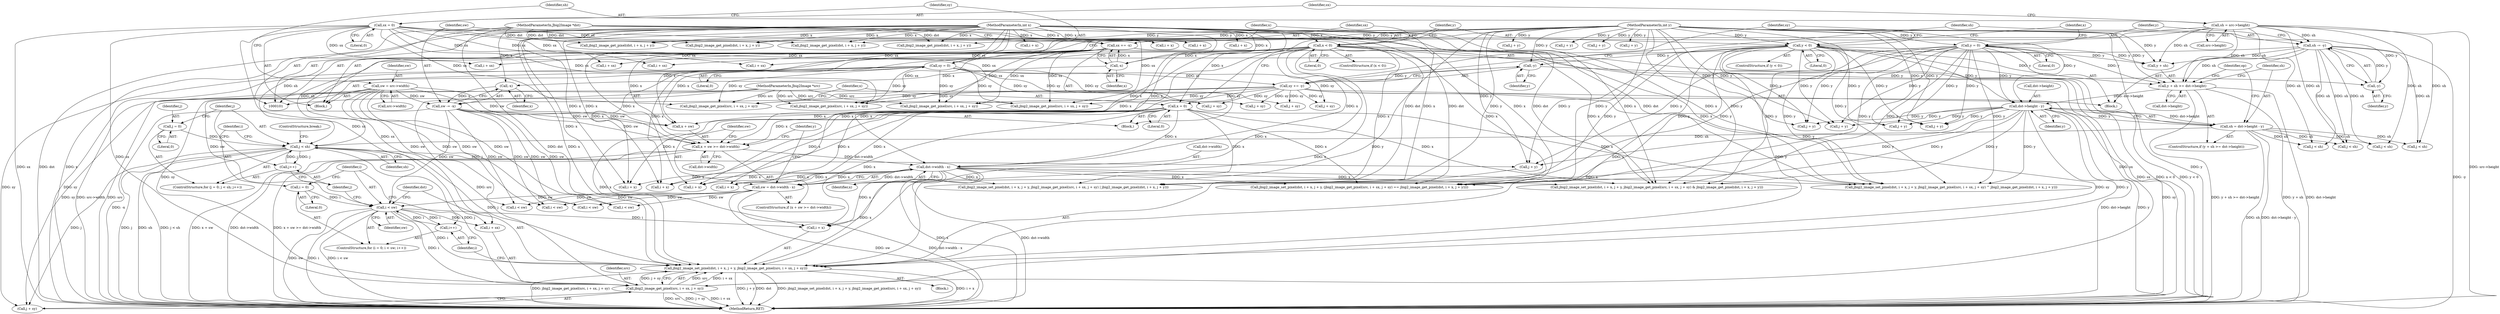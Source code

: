 digraph "0_ghostscript_e698d5c11d27212aa1098bc5b1673a3378563092_4@pointer" {
"1000405" [label="(Call,jbig2_image_set_pixel(dst, i + x, j + y, jbig2_image_get_pixel(src, i + sx, j + sy)))"];
"1000103" [label="(MethodParameterIn,Jbig2Image *dst)"];
"1000399" [label="(Call,i < sw)"];
"1000396" [label="(Call,i = 0)"];
"1000402" [label="(Call,i++)"];
"1000171" [label="(Call,sw = dst->width - x)"];
"1000173" [label="(Call,dst->width - x)"];
"1000164" [label="(Call,x + sw >= dst->width)"];
"1000132" [label="(Call,x < 0)"];
"1000105" [label="(MethodParameterIn,int x)"];
"1000144" [label="(Call,x = 0)"];
"1000140" [label="(Call,sw -= -x)"];
"1000142" [label="(Call,-x)"];
"1000138" [label="(Call,-x)"];
"1000112" [label="(Call,sw = src->width)"];
"1000389" [label="(Call,j < sh)"];
"1000392" [label="(Call,j++)"];
"1000386" [label="(Call,j = 0)"];
"1000186" [label="(Call,sh = dst->height - y)"];
"1000188" [label="(Call,dst->height - y)"];
"1000179" [label="(Call,y + sh >= dst->height)"];
"1000148" [label="(Call,y < 0)"];
"1000106" [label="(MethodParameterIn,int y)"];
"1000160" [label="(Call,y = 0)"];
"1000156" [label="(Call,sh -= -y)"];
"1000158" [label="(Call,-y)"];
"1000154" [label="(Call,-y)"];
"1000118" [label="(Call,sh = src->height)"];
"1000413" [label="(Call,jbig2_image_get_pixel(src, i + sx, j + sy))"];
"1000104" [label="(MethodParameterIn,Jbig2Image *src)"];
"1000124" [label="(Call,sx = 0)"];
"1000136" [label="(Call,sx += -x)"];
"1000152" [label="(Call,sy += -y)"];
"1000128" [label="(Call,sy = 0)"];
"1000258" [label="(Call,i < sw)"];
"1000393" [label="(Identifier,j)"];
"1000140" [label="(Call,sw -= -x)"];
"1000397" [label="(Identifier,i)"];
"1000424" [label="(MethodReturn,RET)"];
"1000172" [label="(Identifier,sw)"];
"1000181" [label="(Identifier,y)"];
"1000136" [label="(Call,sx += -x)"];
"1000415" [label="(Call,i + sx)"];
"1000228" [label="(Call,i + sx)"];
"1000403" [label="(Identifier,i)"];
"1000147" [label="(ControlStructure,if (y < 0))"];
"1000139" [label="(Identifier,x)"];
"1000142" [label="(Call,-x)"];
"1000192" [label="(Identifier,y)"];
"1000189" [label="(Call,dst->height)"];
"1000103" [label="(MethodParameterIn,Jbig2Image *dst)"];
"1000171" [label="(Call,sw = dst->width - x)"];
"1000174" [label="(Call,dst->width)"];
"1000151" [label="(Block,)"];
"1000413" [label="(Call,jbig2_image_get_pixel(src, i + sx, j + sy))"];
"1000269" [label="(Call,j + y)"];
"1000114" [label="(Call,src->width)"];
"1000135" [label="(Block,)"];
"1000124" [label="(Call,sx = 0)"];
"1000313" [label="(Call,i + x)"];
"1000201" [label="(Call,j < sh)"];
"1000316" [label="(Call,j + y)"];
"1000163" [label="(ControlStructure,if (x + sw >= dst->width))"];
"1000164" [label="(Call,x + sw >= dst->width)"];
"1000266" [label="(Call,i + x)"];
"1000186" [label="(Call,sh = dst->height - y)"];
"1000380" [label="(Call,j + y)"];
"1000162" [label="(Literal,0)"];
"1000410" [label="(Call,j + y)"];
"1000226" [label="(Call,jbig2_image_get_pixel(src, i + sx, j + sy))"];
"1000141" [label="(Identifier,sw)"];
"1000295" [label="(Call,j < sh)"];
"1000134" [label="(Literal,0)"];
"1000105" [label="(MethodParameterIn,int x)"];
"1000106" [label="(MethodParameterIn,int y)"];
"1000143" [label="(Identifier,x)"];
"1000363" [label="(Call,j + y)"];
"1000125" [label="(Identifier,sx)"];
"1000129" [label="(Identifier,sy)"];
"1000330" [label="(Call,i + x)"];
"1000148" [label="(Call,y < 0)"];
"1000392" [label="(Call,j++)"];
"1000231" [label="(Call,j + sy)"];
"1000405" [label="(Call,jbig2_image_set_pixel(dst, i + x, j + y, jbig2_image_get_pixel(src, i + sx, j + sy)))"];
"1000325" [label="(Call,j + sy)"];
"1000322" [label="(Call,i + sx)"];
"1000153" [label="(Identifier,sy)"];
"1000406" [label="(Identifier,dst)"];
"1000149" [label="(Identifier,y)"];
"1000286" [label="(Call,j + y)"];
"1000358" [label="(Call,jbig2_image_set_pixel(dst, i + x, j + y, (jbig2_image_get_pixel(src, i + sx, j + sy) == jbig2_image_get_pixel(dst, i + x, j + y))))"];
"1000414" [label="(Identifier,src)"];
"1000386" [label="(Call,j = 0)"];
"1000160" [label="(Call,y = 0)"];
"1000222" [label="(Call,j + y)"];
"1000158" [label="(Call,-y)"];
"1000166" [label="(Identifier,x)"];
"1000131" [label="(ControlStructure,if (x < 0))"];
"1000219" [label="(Call,i + x)"];
"1000264" [label="(Call,jbig2_image_set_pixel(dst, i + x, j + y, jbig2_image_get_pixel(src, i + sx, j + sy) & jbig2_image_get_pixel(dst, i + x, j + y)))"];
"1000108" [label="(Block,)"];
"1000375" [label="(Call,jbig2_image_get_pixel(dst, i + x, j + y))"];
"1000400" [label="(Identifier,i)"];
"1000388" [label="(Literal,0)"];
"1000194" [label="(Identifier,op)"];
"1000137" [label="(Identifier,sx)"];
"1000333" [label="(Call,j + y)"];
"1000161" [label="(Identifier,y)"];
"1000360" [label="(Call,i + x)"];
"1000387" [label="(Identifier,j)"];
"1000177" [label="(Identifier,x)"];
"1000367" [label="(Call,jbig2_image_get_pixel(src, i + sx, j + sy))"];
"1000236" [label="(Call,i + x)"];
"1000159" [label="(Identifier,y)"];
"1000113" [label="(Identifier,sw)"];
"1000390" [label="(Identifier,j)"];
"1000399" [label="(Call,i < sw)"];
"1000112" [label="(Call,sw = src->width)"];
"1000187" [label="(Identifier,sh)"];
"1000389" [label="(Call,j < sh)"];
"1000138" [label="(Call,-x)"];
"1000278" [label="(Call,j + sy)"];
"1000188" [label="(Call,dst->height - y)"];
"1000283" [label="(Call,i + x)"];
"1000183" [label="(Call,dst->height)"];
"1000152" [label="(Call,sy += -y)"];
"1000146" [label="(Literal,0)"];
"1000352" [label="(Call,i < sw)"];
"1000328" [label="(Call,jbig2_image_get_pixel(dst, i + x, j + y))"];
"1000132" [label="(Call,x < 0)"];
"1000156" [label="(Call,sh -= -y)"];
"1000118" [label="(Call,sh = src->height)"];
"1000407" [label="(Call,i + x)"];
"1000234" [label="(Call,jbig2_image_get_pixel(dst, i + x, j + y))"];
"1000395" [label="(ControlStructure,for (i = 0; i < sw; i++))"];
"1000178" [label="(ControlStructure,if (y + sh >= dst->height))"];
"1000150" [label="(Literal,0)"];
"1000157" [label="(Identifier,sh)"];
"1000120" [label="(Call,src->height)"];
"1000401" [label="(Identifier,sw)"];
"1000126" [label="(Literal,0)"];
"1000133" [label="(Identifier,x)"];
"1000104" [label="(MethodParameterIn,Jbig2Image *src)"];
"1000418" [label="(Call,j + sy)"];
"1000154" [label="(Call,-y)"];
"1000155" [label="(Identifier,y)"];
"1000128" [label="(Call,sy = 0)"];
"1000273" [label="(Call,jbig2_image_get_pixel(src, i + sx, j + sy))"];
"1000342" [label="(Call,j < sh)"];
"1000311" [label="(Call,jbig2_image_set_pixel(dst, i + x, j + y, jbig2_image_get_pixel(src, i + sx, j + sy) ^ jbig2_image_get_pixel(dst, i + x, j + y)))"];
"1000404" [label="(Block,)"];
"1000369" [label="(Call,i + sx)"];
"1000179" [label="(Call,y + sh >= dst->height)"];
"1000145" [label="(Identifier,x)"];
"1000320" [label="(Call,jbig2_image_get_pixel(src, i + sx, j + sy))"];
"1000130" [label="(Literal,0)"];
"1000305" [label="(Call,i < sw)"];
"1000119" [label="(Identifier,sh)"];
"1000217" [label="(Call,jbig2_image_set_pixel(dst, i + x, j + y, jbig2_image_get_pixel(src, i + sx, j + sy) | jbig2_image_get_pixel(dst, i + x, j + y)))"];
"1000144" [label="(Call,x = 0)"];
"1000168" [label="(Call,dst->width)"];
"1000275" [label="(Call,i + sx)"];
"1000372" [label="(Call,j + sy)"];
"1000402" [label="(Call,i++)"];
"1000421" [label="(ControlStructure,break;)"];
"1000173" [label="(Call,dst->width - x)"];
"1000165" [label="(Call,x + sw)"];
"1000398" [label="(Literal,0)"];
"1000281" [label="(Call,jbig2_image_get_pixel(dst, i + x, j + y))"];
"1000391" [label="(Identifier,sh)"];
"1000385" [label="(ControlStructure,for (j = 0; j < sh; j++))"];
"1000239" [label="(Call,j + y)"];
"1000377" [label="(Call,i + x)"];
"1000180" [label="(Call,y + sh)"];
"1000211" [label="(Call,i < sw)"];
"1000248" [label="(Call,j < sh)"];
"1000396" [label="(Call,i = 0)"];
"1000405" -> "1000404"  [label="AST: "];
"1000405" -> "1000413"  [label="CFG: "];
"1000406" -> "1000405"  [label="AST: "];
"1000407" -> "1000405"  [label="AST: "];
"1000410" -> "1000405"  [label="AST: "];
"1000413" -> "1000405"  [label="AST: "];
"1000403" -> "1000405"  [label="CFG: "];
"1000405" -> "1000424"  [label="DDG: jbig2_image_set_pixel(dst, i + x, j + y, jbig2_image_get_pixel(src, i + sx, j + sy))"];
"1000405" -> "1000424"  [label="DDG: i + x"];
"1000405" -> "1000424"  [label="DDG: jbig2_image_get_pixel(src, i + sx, j + sy)"];
"1000405" -> "1000424"  [label="DDG: j + y"];
"1000405" -> "1000424"  [label="DDG: dst"];
"1000103" -> "1000405"  [label="DDG: dst"];
"1000399" -> "1000405"  [label="DDG: i"];
"1000173" -> "1000405"  [label="DDG: x"];
"1000105" -> "1000405"  [label="DDG: x"];
"1000132" -> "1000405"  [label="DDG: x"];
"1000144" -> "1000405"  [label="DDG: x"];
"1000389" -> "1000405"  [label="DDG: j"];
"1000188" -> "1000405"  [label="DDG: y"];
"1000106" -> "1000405"  [label="DDG: y"];
"1000148" -> "1000405"  [label="DDG: y"];
"1000160" -> "1000405"  [label="DDG: y"];
"1000413" -> "1000405"  [label="DDG: src"];
"1000413" -> "1000405"  [label="DDG: i + sx"];
"1000413" -> "1000405"  [label="DDG: j + sy"];
"1000103" -> "1000101"  [label="AST: "];
"1000103" -> "1000424"  [label="DDG: dst"];
"1000103" -> "1000217"  [label="DDG: dst"];
"1000103" -> "1000234"  [label="DDG: dst"];
"1000103" -> "1000264"  [label="DDG: dst"];
"1000103" -> "1000281"  [label="DDG: dst"];
"1000103" -> "1000311"  [label="DDG: dst"];
"1000103" -> "1000328"  [label="DDG: dst"];
"1000103" -> "1000358"  [label="DDG: dst"];
"1000103" -> "1000375"  [label="DDG: dst"];
"1000399" -> "1000395"  [label="AST: "];
"1000399" -> "1000401"  [label="CFG: "];
"1000400" -> "1000399"  [label="AST: "];
"1000401" -> "1000399"  [label="AST: "];
"1000406" -> "1000399"  [label="CFG: "];
"1000393" -> "1000399"  [label="CFG: "];
"1000399" -> "1000424"  [label="DDG: sw"];
"1000399" -> "1000424"  [label="DDG: i"];
"1000399" -> "1000424"  [label="DDG: i < sw"];
"1000396" -> "1000399"  [label="DDG: i"];
"1000402" -> "1000399"  [label="DDG: i"];
"1000171" -> "1000399"  [label="DDG: sw"];
"1000140" -> "1000399"  [label="DDG: sw"];
"1000112" -> "1000399"  [label="DDG: sw"];
"1000399" -> "1000402"  [label="DDG: i"];
"1000399" -> "1000407"  [label="DDG: i"];
"1000399" -> "1000413"  [label="DDG: i"];
"1000399" -> "1000415"  [label="DDG: i"];
"1000396" -> "1000395"  [label="AST: "];
"1000396" -> "1000398"  [label="CFG: "];
"1000397" -> "1000396"  [label="AST: "];
"1000398" -> "1000396"  [label="AST: "];
"1000400" -> "1000396"  [label="CFG: "];
"1000402" -> "1000395"  [label="AST: "];
"1000402" -> "1000403"  [label="CFG: "];
"1000403" -> "1000402"  [label="AST: "];
"1000400" -> "1000402"  [label="CFG: "];
"1000171" -> "1000163"  [label="AST: "];
"1000171" -> "1000173"  [label="CFG: "];
"1000172" -> "1000171"  [label="AST: "];
"1000173" -> "1000171"  [label="AST: "];
"1000181" -> "1000171"  [label="CFG: "];
"1000171" -> "1000424"  [label="DDG: sw"];
"1000171" -> "1000424"  [label="DDG: dst->width - x"];
"1000173" -> "1000171"  [label="DDG: dst->width"];
"1000173" -> "1000171"  [label="DDG: x"];
"1000171" -> "1000211"  [label="DDG: sw"];
"1000171" -> "1000258"  [label="DDG: sw"];
"1000171" -> "1000305"  [label="DDG: sw"];
"1000171" -> "1000352"  [label="DDG: sw"];
"1000173" -> "1000177"  [label="CFG: "];
"1000174" -> "1000173"  [label="AST: "];
"1000177" -> "1000173"  [label="AST: "];
"1000173" -> "1000424"  [label="DDG: x"];
"1000173" -> "1000424"  [label="DDG: dst->width"];
"1000164" -> "1000173"  [label="DDG: dst->width"];
"1000105" -> "1000173"  [label="DDG: x"];
"1000132" -> "1000173"  [label="DDG: x"];
"1000144" -> "1000173"  [label="DDG: x"];
"1000173" -> "1000217"  [label="DDG: x"];
"1000173" -> "1000219"  [label="DDG: x"];
"1000173" -> "1000264"  [label="DDG: x"];
"1000173" -> "1000266"  [label="DDG: x"];
"1000173" -> "1000311"  [label="DDG: x"];
"1000173" -> "1000313"  [label="DDG: x"];
"1000173" -> "1000358"  [label="DDG: x"];
"1000173" -> "1000360"  [label="DDG: x"];
"1000173" -> "1000407"  [label="DDG: x"];
"1000164" -> "1000163"  [label="AST: "];
"1000164" -> "1000168"  [label="CFG: "];
"1000165" -> "1000164"  [label="AST: "];
"1000168" -> "1000164"  [label="AST: "];
"1000172" -> "1000164"  [label="CFG: "];
"1000181" -> "1000164"  [label="CFG: "];
"1000164" -> "1000424"  [label="DDG: dst->width"];
"1000164" -> "1000424"  [label="DDG: x + sw >= dst->width"];
"1000164" -> "1000424"  [label="DDG: x + sw"];
"1000132" -> "1000164"  [label="DDG: x"];
"1000144" -> "1000164"  [label="DDG: x"];
"1000105" -> "1000164"  [label="DDG: x"];
"1000140" -> "1000164"  [label="DDG: sw"];
"1000112" -> "1000164"  [label="DDG: sw"];
"1000132" -> "1000131"  [label="AST: "];
"1000132" -> "1000134"  [label="CFG: "];
"1000133" -> "1000132"  [label="AST: "];
"1000134" -> "1000132"  [label="AST: "];
"1000137" -> "1000132"  [label="CFG: "];
"1000149" -> "1000132"  [label="CFG: "];
"1000132" -> "1000424"  [label="DDG: x < 0"];
"1000105" -> "1000132"  [label="DDG: x"];
"1000132" -> "1000138"  [label="DDG: x"];
"1000132" -> "1000165"  [label="DDG: x"];
"1000132" -> "1000217"  [label="DDG: x"];
"1000132" -> "1000219"  [label="DDG: x"];
"1000132" -> "1000264"  [label="DDG: x"];
"1000132" -> "1000266"  [label="DDG: x"];
"1000132" -> "1000311"  [label="DDG: x"];
"1000132" -> "1000313"  [label="DDG: x"];
"1000132" -> "1000358"  [label="DDG: x"];
"1000132" -> "1000360"  [label="DDG: x"];
"1000132" -> "1000407"  [label="DDG: x"];
"1000105" -> "1000101"  [label="AST: "];
"1000105" -> "1000424"  [label="DDG: x"];
"1000105" -> "1000138"  [label="DDG: x"];
"1000105" -> "1000142"  [label="DDG: x"];
"1000105" -> "1000144"  [label="DDG: x"];
"1000105" -> "1000165"  [label="DDG: x"];
"1000105" -> "1000217"  [label="DDG: x"];
"1000105" -> "1000219"  [label="DDG: x"];
"1000105" -> "1000234"  [label="DDG: x"];
"1000105" -> "1000236"  [label="DDG: x"];
"1000105" -> "1000264"  [label="DDG: x"];
"1000105" -> "1000266"  [label="DDG: x"];
"1000105" -> "1000281"  [label="DDG: x"];
"1000105" -> "1000283"  [label="DDG: x"];
"1000105" -> "1000311"  [label="DDG: x"];
"1000105" -> "1000313"  [label="DDG: x"];
"1000105" -> "1000328"  [label="DDG: x"];
"1000105" -> "1000330"  [label="DDG: x"];
"1000105" -> "1000358"  [label="DDG: x"];
"1000105" -> "1000360"  [label="DDG: x"];
"1000105" -> "1000375"  [label="DDG: x"];
"1000105" -> "1000377"  [label="DDG: x"];
"1000105" -> "1000407"  [label="DDG: x"];
"1000144" -> "1000135"  [label="AST: "];
"1000144" -> "1000146"  [label="CFG: "];
"1000145" -> "1000144"  [label="AST: "];
"1000146" -> "1000144"  [label="AST: "];
"1000149" -> "1000144"  [label="CFG: "];
"1000144" -> "1000165"  [label="DDG: x"];
"1000144" -> "1000217"  [label="DDG: x"];
"1000144" -> "1000219"  [label="DDG: x"];
"1000144" -> "1000264"  [label="DDG: x"];
"1000144" -> "1000266"  [label="DDG: x"];
"1000144" -> "1000311"  [label="DDG: x"];
"1000144" -> "1000313"  [label="DDG: x"];
"1000144" -> "1000358"  [label="DDG: x"];
"1000144" -> "1000360"  [label="DDG: x"];
"1000144" -> "1000407"  [label="DDG: x"];
"1000140" -> "1000135"  [label="AST: "];
"1000140" -> "1000142"  [label="CFG: "];
"1000141" -> "1000140"  [label="AST: "];
"1000142" -> "1000140"  [label="AST: "];
"1000145" -> "1000140"  [label="CFG: "];
"1000140" -> "1000424"  [label="DDG: -x"];
"1000142" -> "1000140"  [label="DDG: x"];
"1000112" -> "1000140"  [label="DDG: sw"];
"1000140" -> "1000165"  [label="DDG: sw"];
"1000140" -> "1000211"  [label="DDG: sw"];
"1000140" -> "1000258"  [label="DDG: sw"];
"1000140" -> "1000305"  [label="DDG: sw"];
"1000140" -> "1000352"  [label="DDG: sw"];
"1000142" -> "1000143"  [label="CFG: "];
"1000143" -> "1000142"  [label="AST: "];
"1000138" -> "1000142"  [label="DDG: x"];
"1000138" -> "1000136"  [label="AST: "];
"1000138" -> "1000139"  [label="CFG: "];
"1000139" -> "1000138"  [label="AST: "];
"1000136" -> "1000138"  [label="CFG: "];
"1000138" -> "1000136"  [label="DDG: x"];
"1000112" -> "1000108"  [label="AST: "];
"1000112" -> "1000114"  [label="CFG: "];
"1000113" -> "1000112"  [label="AST: "];
"1000114" -> "1000112"  [label="AST: "];
"1000119" -> "1000112"  [label="CFG: "];
"1000112" -> "1000424"  [label="DDG: src->width"];
"1000112" -> "1000165"  [label="DDG: sw"];
"1000112" -> "1000211"  [label="DDG: sw"];
"1000112" -> "1000258"  [label="DDG: sw"];
"1000112" -> "1000305"  [label="DDG: sw"];
"1000112" -> "1000352"  [label="DDG: sw"];
"1000389" -> "1000385"  [label="AST: "];
"1000389" -> "1000391"  [label="CFG: "];
"1000390" -> "1000389"  [label="AST: "];
"1000391" -> "1000389"  [label="AST: "];
"1000397" -> "1000389"  [label="CFG: "];
"1000421" -> "1000389"  [label="CFG: "];
"1000389" -> "1000424"  [label="DDG: j < sh"];
"1000389" -> "1000424"  [label="DDG: j"];
"1000389" -> "1000424"  [label="DDG: sh"];
"1000392" -> "1000389"  [label="DDG: j"];
"1000386" -> "1000389"  [label="DDG: j"];
"1000186" -> "1000389"  [label="DDG: sh"];
"1000156" -> "1000389"  [label="DDG: sh"];
"1000118" -> "1000389"  [label="DDG: sh"];
"1000389" -> "1000392"  [label="DDG: j"];
"1000389" -> "1000410"  [label="DDG: j"];
"1000389" -> "1000413"  [label="DDG: j"];
"1000389" -> "1000418"  [label="DDG: j"];
"1000392" -> "1000385"  [label="AST: "];
"1000392" -> "1000393"  [label="CFG: "];
"1000393" -> "1000392"  [label="AST: "];
"1000390" -> "1000392"  [label="CFG: "];
"1000386" -> "1000385"  [label="AST: "];
"1000386" -> "1000388"  [label="CFG: "];
"1000387" -> "1000386"  [label="AST: "];
"1000388" -> "1000386"  [label="AST: "];
"1000390" -> "1000386"  [label="CFG: "];
"1000186" -> "1000178"  [label="AST: "];
"1000186" -> "1000188"  [label="CFG: "];
"1000187" -> "1000186"  [label="AST: "];
"1000188" -> "1000186"  [label="AST: "];
"1000194" -> "1000186"  [label="CFG: "];
"1000186" -> "1000424"  [label="DDG: dst->height - y"];
"1000186" -> "1000424"  [label="DDG: sh"];
"1000188" -> "1000186"  [label="DDG: dst->height"];
"1000188" -> "1000186"  [label="DDG: y"];
"1000186" -> "1000201"  [label="DDG: sh"];
"1000186" -> "1000248"  [label="DDG: sh"];
"1000186" -> "1000295"  [label="DDG: sh"];
"1000186" -> "1000342"  [label="DDG: sh"];
"1000188" -> "1000192"  [label="CFG: "];
"1000189" -> "1000188"  [label="AST: "];
"1000192" -> "1000188"  [label="AST: "];
"1000188" -> "1000424"  [label="DDG: dst->height"];
"1000188" -> "1000424"  [label="DDG: y"];
"1000179" -> "1000188"  [label="DDG: dst->height"];
"1000106" -> "1000188"  [label="DDG: y"];
"1000148" -> "1000188"  [label="DDG: y"];
"1000160" -> "1000188"  [label="DDG: y"];
"1000188" -> "1000217"  [label="DDG: y"];
"1000188" -> "1000222"  [label="DDG: y"];
"1000188" -> "1000264"  [label="DDG: y"];
"1000188" -> "1000269"  [label="DDG: y"];
"1000188" -> "1000311"  [label="DDG: y"];
"1000188" -> "1000316"  [label="DDG: y"];
"1000188" -> "1000358"  [label="DDG: y"];
"1000188" -> "1000363"  [label="DDG: y"];
"1000188" -> "1000410"  [label="DDG: y"];
"1000179" -> "1000178"  [label="AST: "];
"1000179" -> "1000183"  [label="CFG: "];
"1000180" -> "1000179"  [label="AST: "];
"1000183" -> "1000179"  [label="AST: "];
"1000187" -> "1000179"  [label="CFG: "];
"1000194" -> "1000179"  [label="CFG: "];
"1000179" -> "1000424"  [label="DDG: y + sh >= dst->height"];
"1000179" -> "1000424"  [label="DDG: y + sh"];
"1000179" -> "1000424"  [label="DDG: dst->height"];
"1000148" -> "1000179"  [label="DDG: y"];
"1000160" -> "1000179"  [label="DDG: y"];
"1000106" -> "1000179"  [label="DDG: y"];
"1000156" -> "1000179"  [label="DDG: sh"];
"1000118" -> "1000179"  [label="DDG: sh"];
"1000148" -> "1000147"  [label="AST: "];
"1000148" -> "1000150"  [label="CFG: "];
"1000149" -> "1000148"  [label="AST: "];
"1000150" -> "1000148"  [label="AST: "];
"1000153" -> "1000148"  [label="CFG: "];
"1000166" -> "1000148"  [label="CFG: "];
"1000148" -> "1000424"  [label="DDG: y < 0"];
"1000106" -> "1000148"  [label="DDG: y"];
"1000148" -> "1000154"  [label="DDG: y"];
"1000148" -> "1000180"  [label="DDG: y"];
"1000148" -> "1000217"  [label="DDG: y"];
"1000148" -> "1000222"  [label="DDG: y"];
"1000148" -> "1000264"  [label="DDG: y"];
"1000148" -> "1000269"  [label="DDG: y"];
"1000148" -> "1000311"  [label="DDG: y"];
"1000148" -> "1000316"  [label="DDG: y"];
"1000148" -> "1000358"  [label="DDG: y"];
"1000148" -> "1000363"  [label="DDG: y"];
"1000148" -> "1000410"  [label="DDG: y"];
"1000106" -> "1000101"  [label="AST: "];
"1000106" -> "1000424"  [label="DDG: y"];
"1000106" -> "1000154"  [label="DDG: y"];
"1000106" -> "1000158"  [label="DDG: y"];
"1000106" -> "1000160"  [label="DDG: y"];
"1000106" -> "1000180"  [label="DDG: y"];
"1000106" -> "1000217"  [label="DDG: y"];
"1000106" -> "1000222"  [label="DDG: y"];
"1000106" -> "1000234"  [label="DDG: y"];
"1000106" -> "1000239"  [label="DDG: y"];
"1000106" -> "1000264"  [label="DDG: y"];
"1000106" -> "1000269"  [label="DDG: y"];
"1000106" -> "1000281"  [label="DDG: y"];
"1000106" -> "1000286"  [label="DDG: y"];
"1000106" -> "1000311"  [label="DDG: y"];
"1000106" -> "1000316"  [label="DDG: y"];
"1000106" -> "1000328"  [label="DDG: y"];
"1000106" -> "1000333"  [label="DDG: y"];
"1000106" -> "1000358"  [label="DDG: y"];
"1000106" -> "1000363"  [label="DDG: y"];
"1000106" -> "1000375"  [label="DDG: y"];
"1000106" -> "1000380"  [label="DDG: y"];
"1000106" -> "1000410"  [label="DDG: y"];
"1000160" -> "1000151"  [label="AST: "];
"1000160" -> "1000162"  [label="CFG: "];
"1000161" -> "1000160"  [label="AST: "];
"1000162" -> "1000160"  [label="AST: "];
"1000166" -> "1000160"  [label="CFG: "];
"1000160" -> "1000180"  [label="DDG: y"];
"1000160" -> "1000217"  [label="DDG: y"];
"1000160" -> "1000222"  [label="DDG: y"];
"1000160" -> "1000264"  [label="DDG: y"];
"1000160" -> "1000269"  [label="DDG: y"];
"1000160" -> "1000311"  [label="DDG: y"];
"1000160" -> "1000316"  [label="DDG: y"];
"1000160" -> "1000358"  [label="DDG: y"];
"1000160" -> "1000363"  [label="DDG: y"];
"1000160" -> "1000410"  [label="DDG: y"];
"1000156" -> "1000151"  [label="AST: "];
"1000156" -> "1000158"  [label="CFG: "];
"1000157" -> "1000156"  [label="AST: "];
"1000158" -> "1000156"  [label="AST: "];
"1000161" -> "1000156"  [label="CFG: "];
"1000156" -> "1000424"  [label="DDG: -y"];
"1000158" -> "1000156"  [label="DDG: y"];
"1000118" -> "1000156"  [label="DDG: sh"];
"1000156" -> "1000180"  [label="DDG: sh"];
"1000156" -> "1000201"  [label="DDG: sh"];
"1000156" -> "1000248"  [label="DDG: sh"];
"1000156" -> "1000295"  [label="DDG: sh"];
"1000156" -> "1000342"  [label="DDG: sh"];
"1000158" -> "1000159"  [label="CFG: "];
"1000159" -> "1000158"  [label="AST: "];
"1000154" -> "1000158"  [label="DDG: y"];
"1000154" -> "1000152"  [label="AST: "];
"1000154" -> "1000155"  [label="CFG: "];
"1000155" -> "1000154"  [label="AST: "];
"1000152" -> "1000154"  [label="CFG: "];
"1000154" -> "1000152"  [label="DDG: y"];
"1000118" -> "1000108"  [label="AST: "];
"1000118" -> "1000120"  [label="CFG: "];
"1000119" -> "1000118"  [label="AST: "];
"1000120" -> "1000118"  [label="AST: "];
"1000125" -> "1000118"  [label="CFG: "];
"1000118" -> "1000424"  [label="DDG: src->height"];
"1000118" -> "1000180"  [label="DDG: sh"];
"1000118" -> "1000201"  [label="DDG: sh"];
"1000118" -> "1000248"  [label="DDG: sh"];
"1000118" -> "1000295"  [label="DDG: sh"];
"1000118" -> "1000342"  [label="DDG: sh"];
"1000413" -> "1000418"  [label="CFG: "];
"1000414" -> "1000413"  [label="AST: "];
"1000415" -> "1000413"  [label="AST: "];
"1000418" -> "1000413"  [label="AST: "];
"1000413" -> "1000424"  [label="DDG: src"];
"1000413" -> "1000424"  [label="DDG: j + sy"];
"1000413" -> "1000424"  [label="DDG: i + sx"];
"1000104" -> "1000413"  [label="DDG: src"];
"1000124" -> "1000413"  [label="DDG: sx"];
"1000136" -> "1000413"  [label="DDG: sx"];
"1000152" -> "1000413"  [label="DDG: sy"];
"1000128" -> "1000413"  [label="DDG: sy"];
"1000104" -> "1000101"  [label="AST: "];
"1000104" -> "1000424"  [label="DDG: src"];
"1000104" -> "1000226"  [label="DDG: src"];
"1000104" -> "1000273"  [label="DDG: src"];
"1000104" -> "1000320"  [label="DDG: src"];
"1000104" -> "1000367"  [label="DDG: src"];
"1000124" -> "1000108"  [label="AST: "];
"1000124" -> "1000126"  [label="CFG: "];
"1000125" -> "1000124"  [label="AST: "];
"1000126" -> "1000124"  [label="AST: "];
"1000129" -> "1000124"  [label="CFG: "];
"1000124" -> "1000424"  [label="DDG: sx"];
"1000124" -> "1000136"  [label="DDG: sx"];
"1000124" -> "1000226"  [label="DDG: sx"];
"1000124" -> "1000228"  [label="DDG: sx"];
"1000124" -> "1000273"  [label="DDG: sx"];
"1000124" -> "1000275"  [label="DDG: sx"];
"1000124" -> "1000320"  [label="DDG: sx"];
"1000124" -> "1000322"  [label="DDG: sx"];
"1000124" -> "1000367"  [label="DDG: sx"];
"1000124" -> "1000369"  [label="DDG: sx"];
"1000124" -> "1000415"  [label="DDG: sx"];
"1000136" -> "1000135"  [label="AST: "];
"1000137" -> "1000136"  [label="AST: "];
"1000141" -> "1000136"  [label="CFG: "];
"1000136" -> "1000424"  [label="DDG: sx"];
"1000136" -> "1000226"  [label="DDG: sx"];
"1000136" -> "1000228"  [label="DDG: sx"];
"1000136" -> "1000273"  [label="DDG: sx"];
"1000136" -> "1000275"  [label="DDG: sx"];
"1000136" -> "1000320"  [label="DDG: sx"];
"1000136" -> "1000322"  [label="DDG: sx"];
"1000136" -> "1000367"  [label="DDG: sx"];
"1000136" -> "1000369"  [label="DDG: sx"];
"1000136" -> "1000415"  [label="DDG: sx"];
"1000152" -> "1000151"  [label="AST: "];
"1000153" -> "1000152"  [label="AST: "];
"1000157" -> "1000152"  [label="CFG: "];
"1000152" -> "1000424"  [label="DDG: sy"];
"1000128" -> "1000152"  [label="DDG: sy"];
"1000152" -> "1000226"  [label="DDG: sy"];
"1000152" -> "1000231"  [label="DDG: sy"];
"1000152" -> "1000273"  [label="DDG: sy"];
"1000152" -> "1000278"  [label="DDG: sy"];
"1000152" -> "1000320"  [label="DDG: sy"];
"1000152" -> "1000325"  [label="DDG: sy"];
"1000152" -> "1000367"  [label="DDG: sy"];
"1000152" -> "1000372"  [label="DDG: sy"];
"1000152" -> "1000418"  [label="DDG: sy"];
"1000128" -> "1000108"  [label="AST: "];
"1000128" -> "1000130"  [label="CFG: "];
"1000129" -> "1000128"  [label="AST: "];
"1000130" -> "1000128"  [label="AST: "];
"1000133" -> "1000128"  [label="CFG: "];
"1000128" -> "1000424"  [label="DDG: sy"];
"1000128" -> "1000226"  [label="DDG: sy"];
"1000128" -> "1000231"  [label="DDG: sy"];
"1000128" -> "1000273"  [label="DDG: sy"];
"1000128" -> "1000278"  [label="DDG: sy"];
"1000128" -> "1000320"  [label="DDG: sy"];
"1000128" -> "1000325"  [label="DDG: sy"];
"1000128" -> "1000367"  [label="DDG: sy"];
"1000128" -> "1000372"  [label="DDG: sy"];
"1000128" -> "1000418"  [label="DDG: sy"];
}
